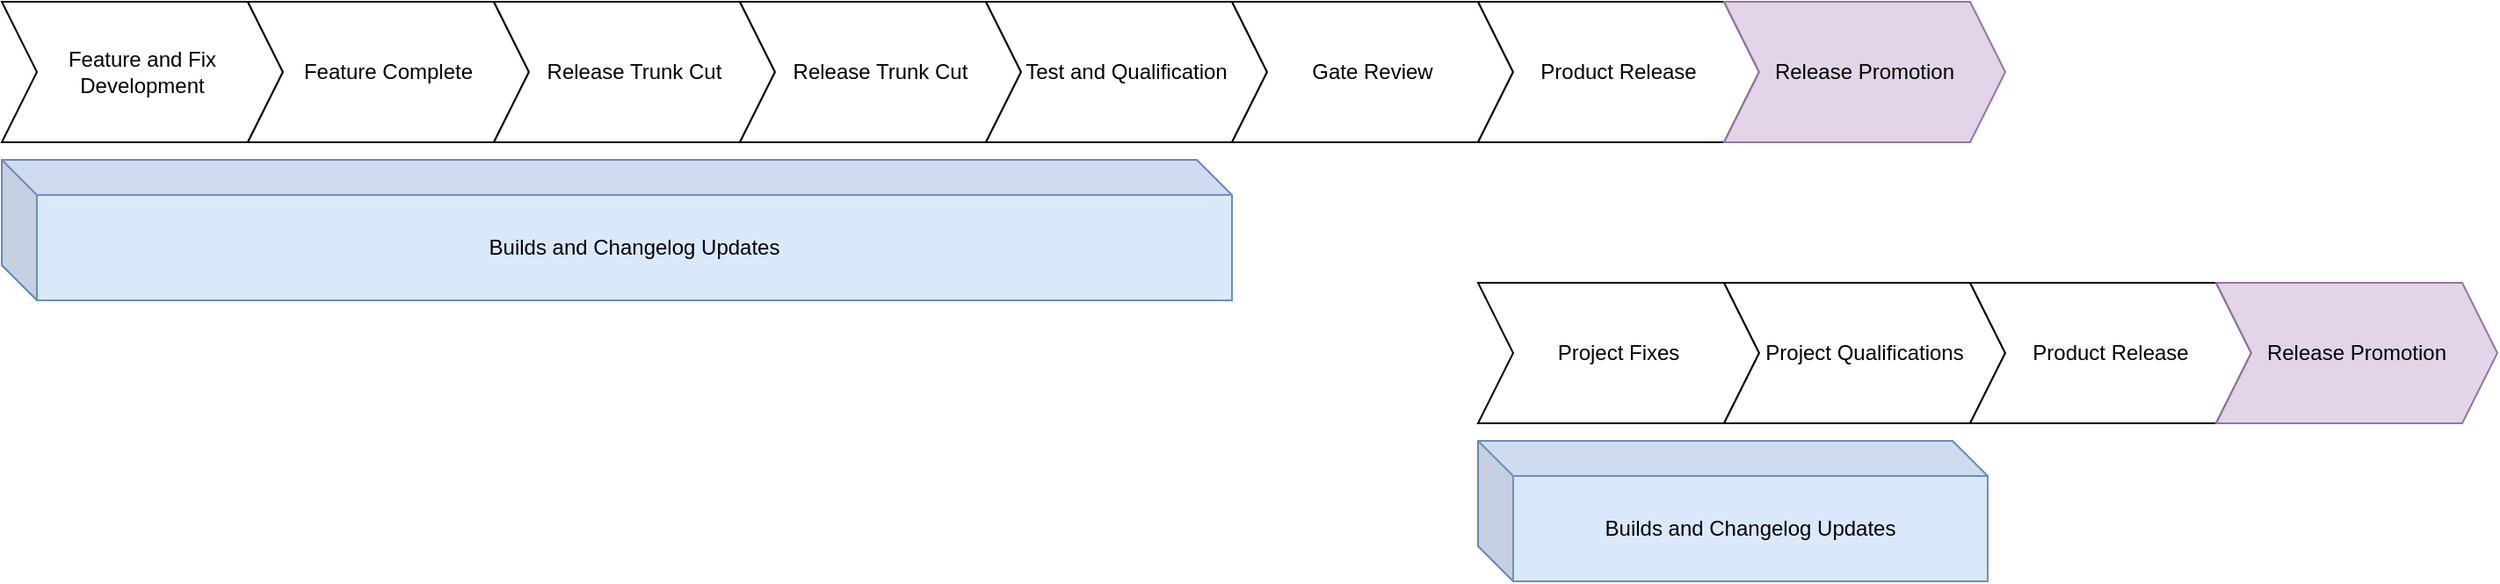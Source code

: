 <mxfile version="20.0.3" type="github">
  <diagram id="iBrMjuTJeeqdpPhKc0sX" name="Page-1">
    <mxGraphModel dx="1038" dy="536" grid="1" gridSize="10" guides="1" tooltips="1" connect="1" arrows="1" fold="1" page="0" pageScale="1" pageWidth="1100" pageHeight="850" math="0" shadow="0">
      <root>
        <mxCell id="0" />
        <mxCell id="1" parent="0" />
        <mxCell id="xiIP2kTTS7HBBAWP1FZX-1" value="Feature and Fix Development" style="shape=step;perimeter=stepPerimeter;whiteSpace=wrap;html=1;fixedSize=1;" parent="1" vertex="1">
          <mxGeometry x="80" y="80" width="160" height="80" as="geometry" />
        </mxCell>
        <mxCell id="xiIP2kTTS7HBBAWP1FZX-2" value="Feature Complete" style="shape=step;perimeter=stepPerimeter;whiteSpace=wrap;html=1;fixedSize=1;" parent="1" vertex="1">
          <mxGeometry x="220" y="80" width="160" height="80" as="geometry" />
        </mxCell>
        <mxCell id="xiIP2kTTS7HBBAWP1FZX-4" value="Release Trunk Cut" style="shape=step;perimeter=stepPerimeter;whiteSpace=wrap;html=1;fixedSize=1;" parent="1" vertex="1">
          <mxGeometry x="360" y="80" width="160" height="80" as="geometry" />
        </mxCell>
        <mxCell id="xiIP2kTTS7HBBAWP1FZX-5" value="Release Trunk Cut" style="shape=step;perimeter=stepPerimeter;whiteSpace=wrap;html=1;fixedSize=1;" parent="1" vertex="1">
          <mxGeometry x="500" y="80" width="160" height="80" as="geometry" />
        </mxCell>
        <mxCell id="xiIP2kTTS7HBBAWP1FZX-6" value="Test and Qualification" style="shape=step;perimeter=stepPerimeter;whiteSpace=wrap;html=1;fixedSize=1;" parent="1" vertex="1">
          <mxGeometry x="640" y="80" width="160" height="80" as="geometry" />
        </mxCell>
        <mxCell id="xiIP2kTTS7HBBAWP1FZX-7" value="Gate Review" style="shape=step;perimeter=stepPerimeter;whiteSpace=wrap;html=1;fixedSize=1;" parent="1" vertex="1">
          <mxGeometry x="780" y="80" width="160" height="80" as="geometry" />
        </mxCell>
        <mxCell id="xiIP2kTTS7HBBAWP1FZX-8" value="Product Release" style="shape=step;perimeter=stepPerimeter;whiteSpace=wrap;html=1;fixedSize=1;" parent="1" vertex="1">
          <mxGeometry x="920" y="80" width="160" height="80" as="geometry" />
        </mxCell>
        <mxCell id="xiIP2kTTS7HBBAWP1FZX-9" value="Project Fixes" style="shape=step;perimeter=stepPerimeter;whiteSpace=wrap;html=1;fixedSize=1;container=1;" parent="1" vertex="1">
          <mxGeometry x="920" y="240" width="160" height="80" as="geometry">
            <mxRectangle x="920" y="240" width="110" height="30" as="alternateBounds" />
          </mxGeometry>
        </mxCell>
        <mxCell id="xiIP2kTTS7HBBAWP1FZX-10" value="Project Qualifications" style="shape=step;perimeter=stepPerimeter;whiteSpace=wrap;html=1;fixedSize=1;container=1;" parent="1" vertex="1">
          <mxGeometry x="1060" y="240" width="160" height="80" as="geometry" />
        </mxCell>
        <mxCell id="xiIP2kTTS7HBBAWP1FZX-11" value="Product Release" style="shape=step;perimeter=stepPerimeter;whiteSpace=wrap;html=1;fixedSize=1;" parent="1" vertex="1">
          <mxGeometry x="1200" y="240" width="160" height="80" as="geometry" />
        </mxCell>
        <mxCell id="xiIP2kTTS7HBBAWP1FZX-12" value="Builds and Changelog Updates" style="shape=cube;whiteSpace=wrap;html=1;boundedLbl=1;backgroundOutline=1;darkOpacity=0.05;darkOpacity2=0.1;fillColor=#dae8fc;strokeColor=#6c8ebf;" parent="1" vertex="1">
          <mxGeometry x="80" y="170" width="700" height="80" as="geometry" />
        </mxCell>
        <mxCell id="xiIP2kTTS7HBBAWP1FZX-13" value="Builds and Changelog Updates" style="shape=cube;whiteSpace=wrap;html=1;boundedLbl=1;backgroundOutline=1;darkOpacity=0.05;darkOpacity2=0.1;fillColor=#dae8fc;strokeColor=#6c8ebf;" parent="1" vertex="1">
          <mxGeometry x="920" y="330" width="290" height="80" as="geometry" />
        </mxCell>
        <mxCell id="xiIP2kTTS7HBBAWP1FZX-14" value="Release Promotion" style="shape=step;perimeter=stepPerimeter;whiteSpace=wrap;html=1;fixedSize=1;fillColor=#e1d5e7;strokeColor=#9673a6;" parent="1" vertex="1">
          <mxGeometry x="1060" y="80" width="160" height="80" as="geometry" />
        </mxCell>
        <mxCell id="2ny0HFkEoYF5Vr9KNyoK-1" value="Release Promotion" style="shape=step;perimeter=stepPerimeter;whiteSpace=wrap;html=1;fixedSize=1;fillColor=#e1d5e7;strokeColor=#9673a6;" vertex="1" parent="1">
          <mxGeometry x="1340" y="240" width="160" height="80" as="geometry" />
        </mxCell>
      </root>
    </mxGraphModel>
  </diagram>
</mxfile>
